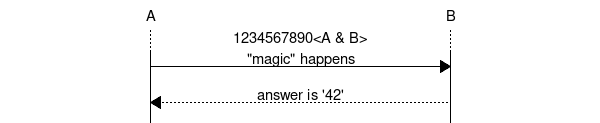 #testinput8.msc : Sample msc input file for escapes
#
# This file is PUBLIC DOMAIN and may be freely reproduced,  distributed,
# transmitted, used, modified, built upon, or otherwise exploited by
# anyone for any purpose, commercial or non-commercial, and in any way,
# including by methods that have not yet been invented or conceived.
#
# This file is provided "AS IS" WITHOUT WARRANTY OF ANY KIND, EITHER
# EXPRESSED OR IMPLIED, INCLUDING, BUT NOT LIMITED TO, THE IMPLIED
# WARRANTIES OF MERCHANTABILITY AND FITNESS FOR A PARTICULAR PURPOSE.
#
# Thanks to braeuer.jens for this test.
#

msc {

   /* A comment */
   A, B;

   // Another comment
   /* Multi-line
      comment */

   ... [ label = "1234567890<A & B>" ];
   A=>B [ label = "\"magic\" happens" ];
   A<<B [ label = "answer is '42'" ];

}
